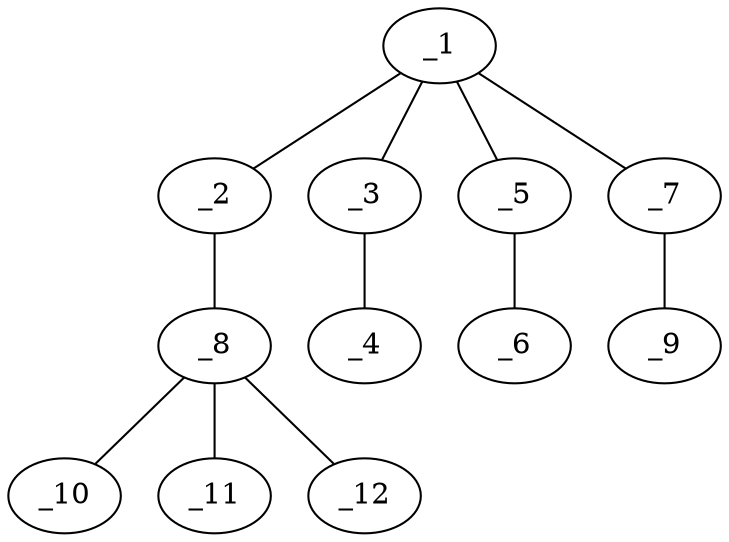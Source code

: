 graph molid659945 {
	_1	 [charge=0,
		chem=6,
		symbol="P  ",
		x="3.7321",
		y="0.433"];
	_2	 [charge=0,
		chem=4,
		symbol="N  ",
		x="4.5981",
		y="0.933"];
	_1 -- _2	 [valence=2];
	_3	 [charge=0,
		chem=2,
		symbol="O  ",
		x="2.866",
		y="-0.067"];
	_1 -- _3	 [valence=1];
	_5	 [charge=0,
		chem=2,
		symbol="O  ",
		x="4.2321",
		y="-0.433"];
	_1 -- _5	 [valence=1];
	_7	 [charge=0,
		chem=2,
		symbol="O  ",
		x="3.2321",
		y="1.299"];
	_1 -- _7	 [valence=1];
	_8	 [charge=0,
		chem=17,
		symbol="Si ",
		x="5.4641",
		y="0.433"];
	_2 -- _8	 [valence=1];
	_4	 [charge=0,
		chem=1,
		symbol="C  ",
		x=2,
		y="0.433"];
	_3 -- _4	 [valence=1];
	_6	 [charge=0,
		chem=1,
		symbol="C  ",
		x="3.7321",
		y="-1.299"];
	_5 -- _6	 [valence=1];
	_9	 [charge=0,
		chem=1,
		symbol="C  ",
		x="2.2321",
		y="1.299"];
	_7 -- _9	 [valence=1];
	_10	 [charge=0,
		chem=1,
		symbol="C  ",
		x="6.3301",
		y="-0.067"];
	_8 -- _10	 [valence=1];
	_11	 [charge=0,
		chem=1,
		symbol="C  ",
		x="4.9641",
		y="-0.433"];
	_8 -- _11	 [valence=1];
	_12	 [charge=0,
		chem=1,
		symbol="C  ",
		x="5.9641",
		y="1.299"];
	_8 -- _12	 [valence=1];
}

